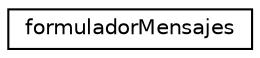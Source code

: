 digraph "Graphical Class Hierarchy"
{
  edge [fontname="Helvetica",fontsize="10",labelfontname="Helvetica",labelfontsize="10"];
  node [fontname="Helvetica",fontsize="10",shape=record];
  rankdir="LR";
  Node1 [label="formuladorMensajes",height=0.2,width=0.4,color="black", fillcolor="white", style="filled",URL="$classformulador_mensajes.html"];
}

